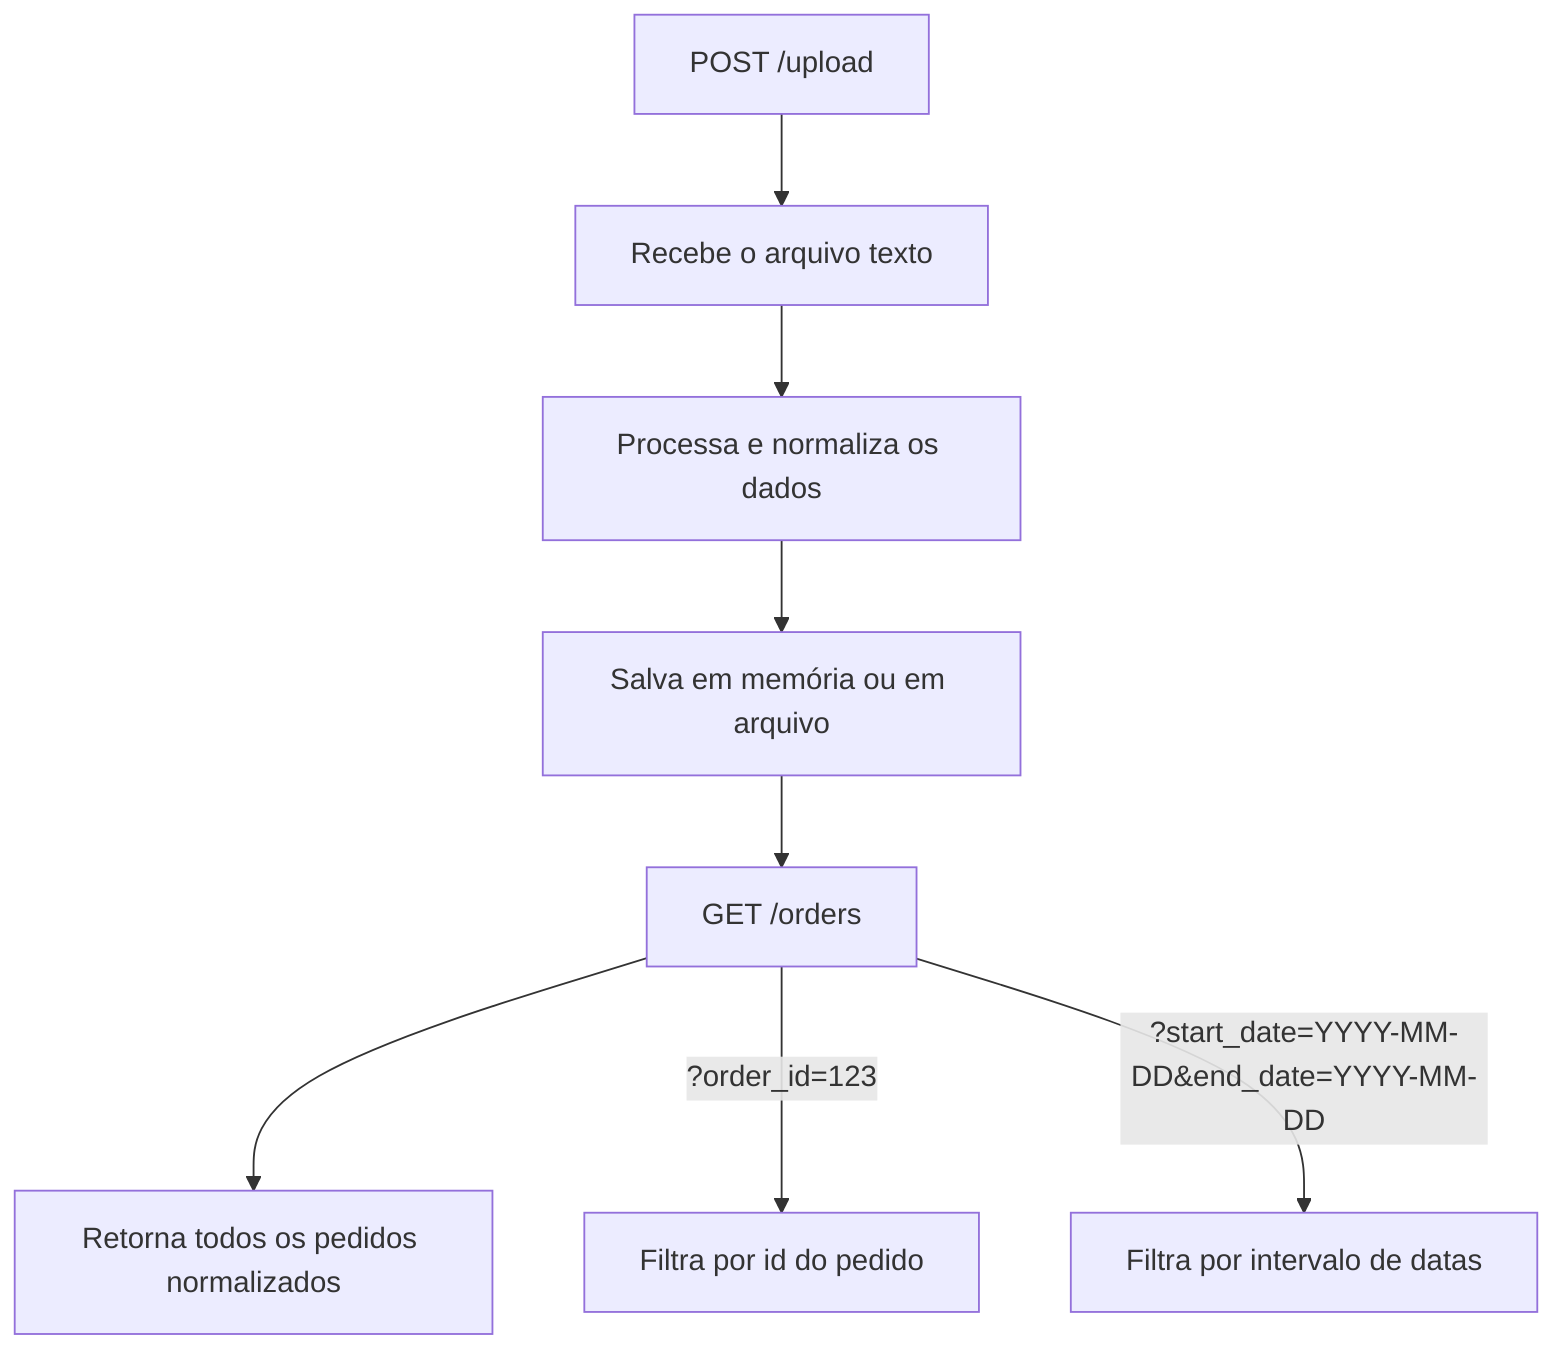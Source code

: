 flowchart TD
A[POST /upload] --> B[Recebe o arquivo texto]
B --> C[Processa e normaliza os dados]
C --> D[Salva em memória ou em arquivo]
D --> E[GET /orders]
E --> F[Retorna todos os pedidos normalizados]

E -->|?order_id=123| G[Filtra por id do pedido]
E -->|?start_date=YYYY-MM-DD&end_date=YYYY-MM-DD| H[Filtra por intervalo de datas]
